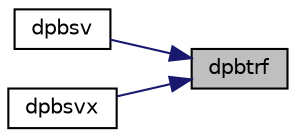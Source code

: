 digraph "dpbtrf"
{
 // LATEX_PDF_SIZE
  edge [fontname="Helvetica",fontsize="10",labelfontname="Helvetica",labelfontsize="10"];
  node [fontname="Helvetica",fontsize="10",shape=record];
  rankdir="RL";
  Node1 [label="dpbtrf",height=0.2,width=0.4,color="black", fillcolor="grey75", style="filled", fontcolor="black",tooltip="DPBTRF"];
  Node1 -> Node2 [dir="back",color="midnightblue",fontsize="10",style="solid",fontname="Helvetica"];
  Node2 [label="dpbsv",height=0.2,width=0.4,color="black", fillcolor="white", style="filled",URL="$dpbsv_8f.html#a9c26c8344bc125d78d6a33a22459169c",tooltip="DPBSV computes the solution to system of linear equations A * X = B for OTHER matrices"];
  Node1 -> Node3 [dir="back",color="midnightblue",fontsize="10",style="solid",fontname="Helvetica"];
  Node3 [label="dpbsvx",height=0.2,width=0.4,color="black", fillcolor="white", style="filled",URL="$dpbsvx_8f.html#af0406a1d8cc6fce00fd4b23e5edde101",tooltip="DPBSVX computes the solution to system of linear equations A * X = B for OTHER matrices"];
}
